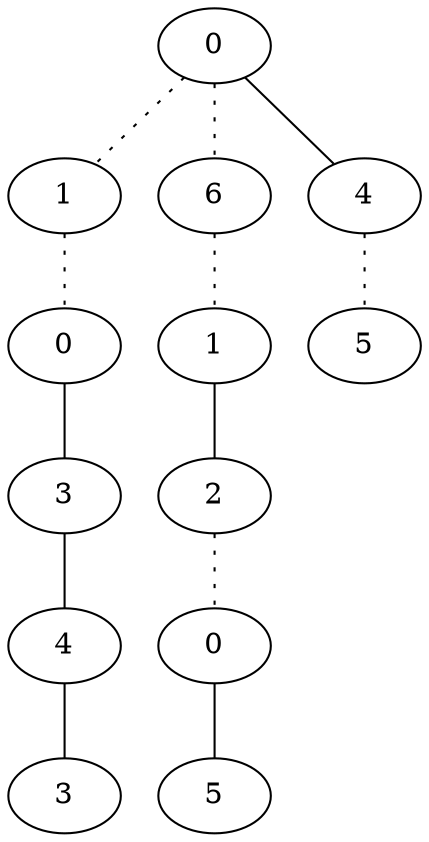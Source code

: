 graph {
a0[label=0];
a1[label=1];
a2[label=0];
a3[label=3];
a4[label=4];
a5[label=3];
a6[label=6];
a7[label=1];
a8[label=2];
a9[label=0];
a10[label=5];
a11[label=4];
a12[label=5];
a0 -- a1 [style=dotted];
a0 -- a6 [style=dotted];
a0 -- a11;
a1 -- a2 [style=dotted];
a2 -- a3;
a3 -- a4;
a4 -- a5;
a6 -- a7 [style=dotted];
a7 -- a8;
a8 -- a9 [style=dotted];
a9 -- a10;
a11 -- a12 [style=dotted];
}

